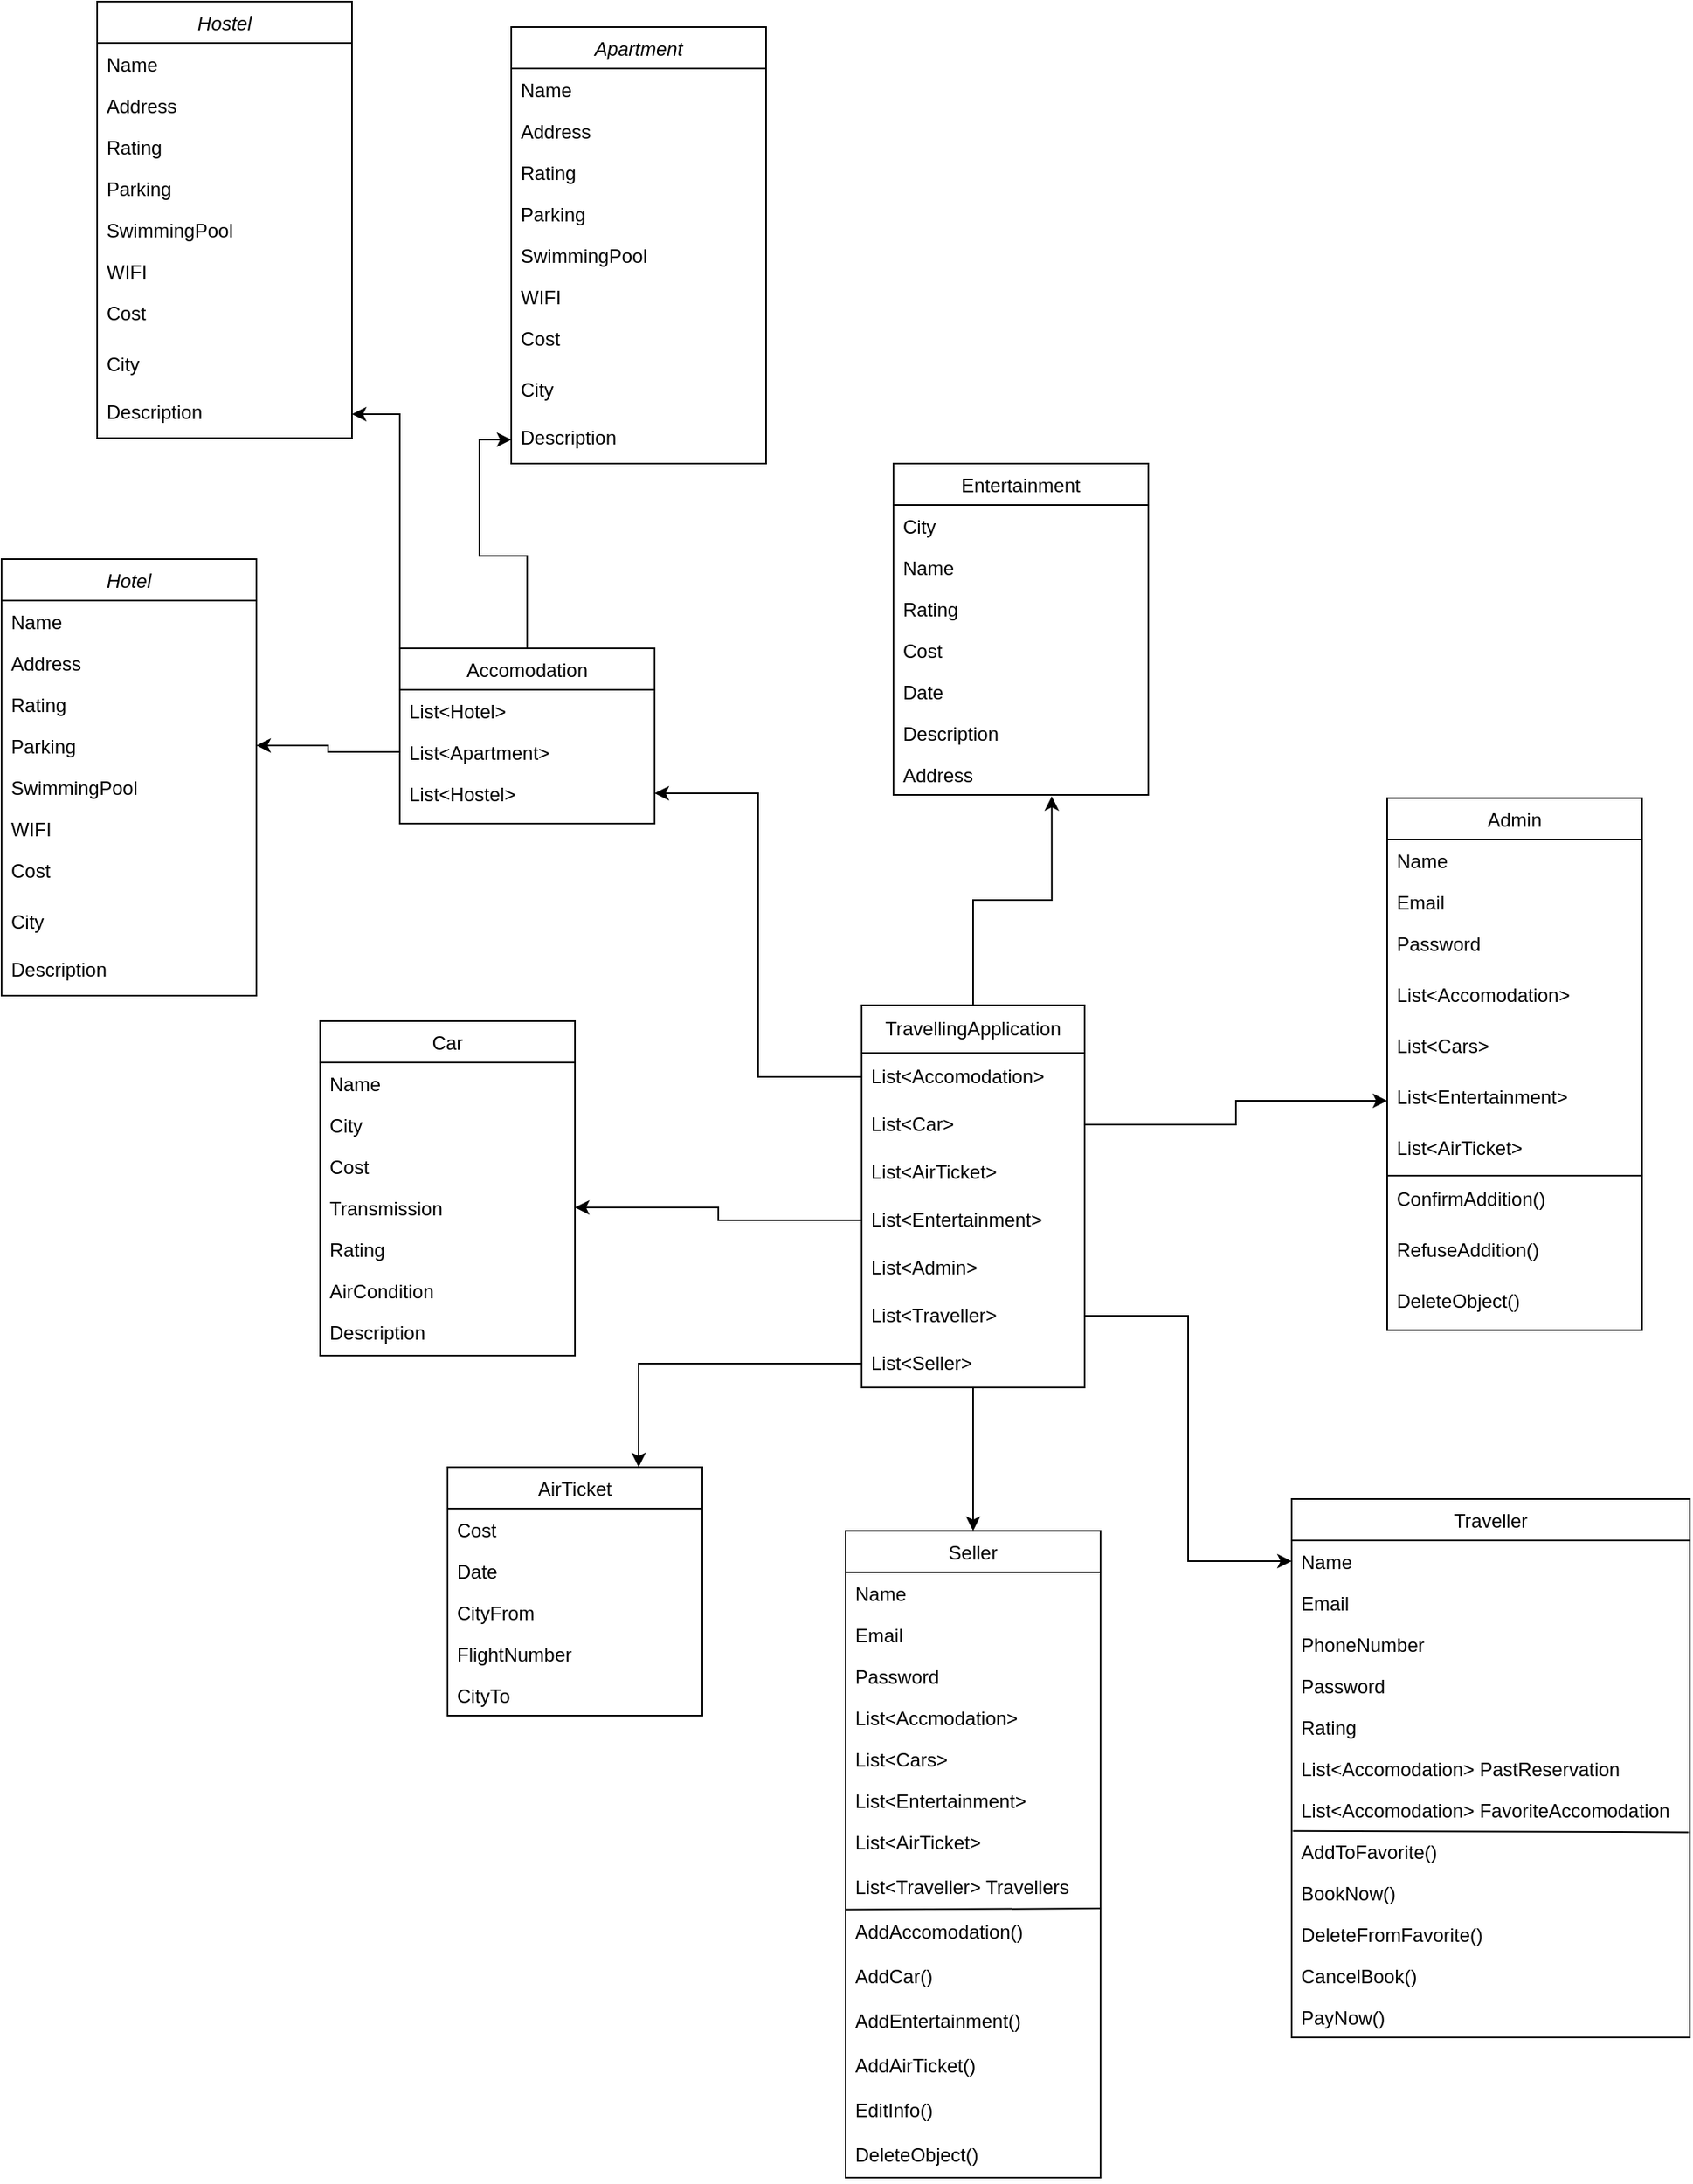 <mxfile version="24.0.2" type="device">
  <diagram id="C5RBs43oDa-KdzZeNtuy" name="Page-1">
    <mxGraphModel dx="1994" dy="1797" grid="1" gridSize="10" guides="1" tooltips="1" connect="1" arrows="1" fold="1" page="1" pageScale="1" pageWidth="827" pageHeight="1169" math="0" shadow="0">
      <root>
        <mxCell id="WIyWlLk6GJQsqaUBKTNV-0" />
        <mxCell id="WIyWlLk6GJQsqaUBKTNV-1" parent="WIyWlLk6GJQsqaUBKTNV-0" />
        <mxCell id="zkfFHV4jXpPFQw0GAbJ--0" value="Hostel" style="swimlane;fontStyle=2;align=center;verticalAlign=top;childLayout=stackLayout;horizontal=1;startSize=26;horizontalStack=0;resizeParent=1;resizeLast=0;collapsible=1;marginBottom=0;rounded=0;shadow=0;strokeWidth=1;" parent="WIyWlLk6GJQsqaUBKTNV-1" vertex="1">
          <mxGeometry x="-100" y="-800" width="160" height="274" as="geometry">
            <mxRectangle x="230" y="140" width="160" height="26" as="alternateBounds" />
          </mxGeometry>
        </mxCell>
        <mxCell id="zkfFHV4jXpPFQw0GAbJ--1" value="Name" style="text;align=left;verticalAlign=top;spacingLeft=4;spacingRight=4;overflow=hidden;rotatable=0;points=[[0,0.5],[1,0.5]];portConstraint=eastwest;" parent="zkfFHV4jXpPFQw0GAbJ--0" vertex="1">
          <mxGeometry y="26" width="160" height="26" as="geometry" />
        </mxCell>
        <mxCell id="zkfFHV4jXpPFQw0GAbJ--3" value="Address" style="text;align=left;verticalAlign=top;spacingLeft=4;spacingRight=4;overflow=hidden;rotatable=0;points=[[0,0.5],[1,0.5]];portConstraint=eastwest;rounded=0;shadow=0;html=0;" parent="zkfFHV4jXpPFQw0GAbJ--0" vertex="1">
          <mxGeometry y="52" width="160" height="26" as="geometry" />
        </mxCell>
        <mxCell id="sXOB8Q_TNyEYJXROj7rv-13" value="Rating" style="text;align=left;verticalAlign=top;spacingLeft=4;spacingRight=4;overflow=hidden;rotatable=0;points=[[0,0.5],[1,0.5]];portConstraint=eastwest;rounded=0;shadow=0;html=0;" vertex="1" parent="zkfFHV4jXpPFQw0GAbJ--0">
          <mxGeometry y="78" width="160" height="26" as="geometry" />
        </mxCell>
        <mxCell id="sXOB8Q_TNyEYJXROj7rv-14" value="Parking" style="text;align=left;verticalAlign=top;spacingLeft=4;spacingRight=4;overflow=hidden;rotatable=0;points=[[0,0.5],[1,0.5]];portConstraint=eastwest;rounded=0;shadow=0;html=0;" vertex="1" parent="zkfFHV4jXpPFQw0GAbJ--0">
          <mxGeometry y="104" width="160" height="26" as="geometry" />
        </mxCell>
        <mxCell id="sXOB8Q_TNyEYJXROj7rv-15" value="SwimmingPool" style="text;align=left;verticalAlign=top;spacingLeft=4;spacingRight=4;overflow=hidden;rotatable=0;points=[[0,0.5],[1,0.5]];portConstraint=eastwest;rounded=0;shadow=0;html=0;" vertex="1" parent="zkfFHV4jXpPFQw0GAbJ--0">
          <mxGeometry y="130" width="160" height="26" as="geometry" />
        </mxCell>
        <mxCell id="sXOB8Q_TNyEYJXROj7rv-16" value="WIFI" style="text;align=left;verticalAlign=top;spacingLeft=4;spacingRight=4;overflow=hidden;rotatable=0;points=[[0,0.5],[1,0.5]];portConstraint=eastwest;rounded=0;shadow=0;html=0;" vertex="1" parent="zkfFHV4jXpPFQw0GAbJ--0">
          <mxGeometry y="156" width="160" height="26" as="geometry" />
        </mxCell>
        <mxCell id="sXOB8Q_TNyEYJXROj7rv-17" value="Cost" style="text;align=left;verticalAlign=top;spacingLeft=4;spacingRight=4;overflow=hidden;rotatable=0;points=[[0,0.5],[1,0.5]];portConstraint=eastwest;rounded=0;shadow=0;html=0;" vertex="1" parent="zkfFHV4jXpPFQw0GAbJ--0">
          <mxGeometry y="182" width="160" height="32" as="geometry" />
        </mxCell>
        <mxCell id="sXOB8Q_TNyEYJXROj7rv-19" value="City" style="text;align=left;verticalAlign=top;spacingLeft=4;spacingRight=4;overflow=hidden;rotatable=0;points=[[0,0.5],[1,0.5]];portConstraint=eastwest;rounded=0;shadow=0;html=0;" vertex="1" parent="zkfFHV4jXpPFQw0GAbJ--0">
          <mxGeometry y="214" width="160" height="30" as="geometry" />
        </mxCell>
        <mxCell id="sXOB8Q_TNyEYJXROj7rv-33" value="Description" style="text;align=left;verticalAlign=top;spacingLeft=4;spacingRight=4;overflow=hidden;rotatable=0;points=[[0,0.5],[1,0.5]];portConstraint=eastwest;rounded=0;shadow=0;html=0;" vertex="1" parent="zkfFHV4jXpPFQw0GAbJ--0">
          <mxGeometry y="244" width="160" height="30" as="geometry" />
        </mxCell>
        <mxCell id="zkfFHV4jXpPFQw0GAbJ--6" value="AirTicket" style="swimlane;fontStyle=0;align=center;verticalAlign=top;childLayout=stackLayout;horizontal=1;startSize=26;horizontalStack=0;resizeParent=1;resizeLast=0;collapsible=1;marginBottom=0;rounded=0;shadow=0;strokeWidth=1;" parent="WIyWlLk6GJQsqaUBKTNV-1" vertex="1">
          <mxGeometry x="120" y="120" width="160" height="156" as="geometry">
            <mxRectangle x="130" y="380" width="160" height="26" as="alternateBounds" />
          </mxGeometry>
        </mxCell>
        <mxCell id="zkfFHV4jXpPFQw0GAbJ--7" value="Cost" style="text;align=left;verticalAlign=top;spacingLeft=4;spacingRight=4;overflow=hidden;rotatable=0;points=[[0,0.5],[1,0.5]];portConstraint=eastwest;" parent="zkfFHV4jXpPFQw0GAbJ--6" vertex="1">
          <mxGeometry y="26" width="160" height="26" as="geometry" />
        </mxCell>
        <mxCell id="zkfFHV4jXpPFQw0GAbJ--8" value="Date" style="text;align=left;verticalAlign=top;spacingLeft=4;spacingRight=4;overflow=hidden;rotatable=0;points=[[0,0.5],[1,0.5]];portConstraint=eastwest;rounded=0;shadow=0;html=0;" parent="zkfFHV4jXpPFQw0GAbJ--6" vertex="1">
          <mxGeometry y="52" width="160" height="26" as="geometry" />
        </mxCell>
        <mxCell id="zkfFHV4jXpPFQw0GAbJ--10" value="CityFrom" style="text;align=left;verticalAlign=top;spacingLeft=4;spacingRight=4;overflow=hidden;rotatable=0;points=[[0,0.5],[1,0.5]];portConstraint=eastwest;fontStyle=0" parent="zkfFHV4jXpPFQw0GAbJ--6" vertex="1">
          <mxGeometry y="78" width="160" height="26" as="geometry" />
        </mxCell>
        <mxCell id="zkfFHV4jXpPFQw0GAbJ--11" value="FlightNumber" style="text;align=left;verticalAlign=top;spacingLeft=4;spacingRight=4;overflow=hidden;rotatable=0;points=[[0,0.5],[1,0.5]];portConstraint=eastwest;" parent="zkfFHV4jXpPFQw0GAbJ--6" vertex="1">
          <mxGeometry y="104" width="160" height="26" as="geometry" />
        </mxCell>
        <mxCell id="sXOB8Q_TNyEYJXROj7rv-27" value="CityTo" style="text;align=left;verticalAlign=top;spacingLeft=4;spacingRight=4;overflow=hidden;rotatable=0;points=[[0,0.5],[1,0.5]];portConstraint=eastwest;" vertex="1" parent="zkfFHV4jXpPFQw0GAbJ--6">
          <mxGeometry y="130" width="160" height="26" as="geometry" />
        </mxCell>
        <mxCell id="zkfFHV4jXpPFQw0GAbJ--13" value="Entertainment" style="swimlane;fontStyle=0;align=center;verticalAlign=top;childLayout=stackLayout;horizontal=1;startSize=26;horizontalStack=0;resizeParent=1;resizeLast=0;collapsible=1;marginBottom=0;rounded=0;shadow=0;strokeWidth=1;" parent="WIyWlLk6GJQsqaUBKTNV-1" vertex="1">
          <mxGeometry x="400" y="-510" width="160" height="208" as="geometry">
            <mxRectangle x="340" y="380" width="170" height="26" as="alternateBounds" />
          </mxGeometry>
        </mxCell>
        <mxCell id="zkfFHV4jXpPFQw0GAbJ--14" value="City" style="text;align=left;verticalAlign=top;spacingLeft=4;spacingRight=4;overflow=hidden;rotatable=0;points=[[0,0.5],[1,0.5]];portConstraint=eastwest;" parent="zkfFHV4jXpPFQw0GAbJ--13" vertex="1">
          <mxGeometry y="26" width="160" height="26" as="geometry" />
        </mxCell>
        <mxCell id="sXOB8Q_TNyEYJXROj7rv-30" value="Name" style="text;align=left;verticalAlign=top;spacingLeft=4;spacingRight=4;overflow=hidden;rotatable=0;points=[[0,0.5],[1,0.5]];portConstraint=eastwest;" vertex="1" parent="zkfFHV4jXpPFQw0GAbJ--13">
          <mxGeometry y="52" width="160" height="26" as="geometry" />
        </mxCell>
        <mxCell id="sXOB8Q_TNyEYJXROj7rv-29" value="Rating" style="text;align=left;verticalAlign=top;spacingLeft=4;spacingRight=4;overflow=hidden;rotatable=0;points=[[0,0.5],[1,0.5]];portConstraint=eastwest;" vertex="1" parent="zkfFHV4jXpPFQw0GAbJ--13">
          <mxGeometry y="78" width="160" height="26" as="geometry" />
        </mxCell>
        <mxCell id="sXOB8Q_TNyEYJXROj7rv-28" value="Cost" style="text;align=left;verticalAlign=top;spacingLeft=4;spacingRight=4;overflow=hidden;rotatable=0;points=[[0,0.5],[1,0.5]];portConstraint=eastwest;" vertex="1" parent="zkfFHV4jXpPFQw0GAbJ--13">
          <mxGeometry y="104" width="160" height="26" as="geometry" />
        </mxCell>
        <mxCell id="sXOB8Q_TNyEYJXROj7rv-31" value="Date" style="text;align=left;verticalAlign=top;spacingLeft=4;spacingRight=4;overflow=hidden;rotatable=0;points=[[0,0.5],[1,0.5]];portConstraint=eastwest;" vertex="1" parent="zkfFHV4jXpPFQw0GAbJ--13">
          <mxGeometry y="130" width="160" height="26" as="geometry" />
        </mxCell>
        <mxCell id="sXOB8Q_TNyEYJXROj7rv-32" value="Description" style="text;align=left;verticalAlign=top;spacingLeft=4;spacingRight=4;overflow=hidden;rotatable=0;points=[[0,0.5],[1,0.5]];portConstraint=eastwest;" vertex="1" parent="zkfFHV4jXpPFQw0GAbJ--13">
          <mxGeometry y="156" width="160" height="26" as="geometry" />
        </mxCell>
        <mxCell id="sXOB8Q_TNyEYJXROj7rv-35" value="Address" style="text;align=left;verticalAlign=top;spacingLeft=4;spacingRight=4;overflow=hidden;rotatable=0;points=[[0,0.5],[1,0.5]];portConstraint=eastwest;" vertex="1" parent="zkfFHV4jXpPFQw0GAbJ--13">
          <mxGeometry y="182" width="160" height="26" as="geometry" />
        </mxCell>
        <mxCell id="zkfFHV4jXpPFQw0GAbJ--17" value="Car" style="swimlane;fontStyle=0;align=center;verticalAlign=top;childLayout=stackLayout;horizontal=1;startSize=26;horizontalStack=0;resizeParent=1;resizeLast=0;collapsible=1;marginBottom=0;rounded=0;shadow=0;strokeWidth=1;" parent="WIyWlLk6GJQsqaUBKTNV-1" vertex="1">
          <mxGeometry x="40" y="-160" width="160" height="210" as="geometry">
            <mxRectangle x="550" y="140" width="160" height="26" as="alternateBounds" />
          </mxGeometry>
        </mxCell>
        <mxCell id="zkfFHV4jXpPFQw0GAbJ--18" value="Name" style="text;align=left;verticalAlign=top;spacingLeft=4;spacingRight=4;overflow=hidden;rotatable=0;points=[[0,0.5],[1,0.5]];portConstraint=eastwest;" parent="zkfFHV4jXpPFQw0GAbJ--17" vertex="1">
          <mxGeometry y="26" width="160" height="26" as="geometry" />
        </mxCell>
        <mxCell id="zkfFHV4jXpPFQw0GAbJ--19" value="City" style="text;align=left;verticalAlign=top;spacingLeft=4;spacingRight=4;overflow=hidden;rotatable=0;points=[[0,0.5],[1,0.5]];portConstraint=eastwest;rounded=0;shadow=0;html=0;" parent="zkfFHV4jXpPFQw0GAbJ--17" vertex="1">
          <mxGeometry y="52" width="160" height="26" as="geometry" />
        </mxCell>
        <mxCell id="zkfFHV4jXpPFQw0GAbJ--20" value="Cost" style="text;align=left;verticalAlign=top;spacingLeft=4;spacingRight=4;overflow=hidden;rotatable=0;points=[[0,0.5],[1,0.5]];portConstraint=eastwest;rounded=0;shadow=0;html=0;" parent="zkfFHV4jXpPFQw0GAbJ--17" vertex="1">
          <mxGeometry y="78" width="160" height="26" as="geometry" />
        </mxCell>
        <mxCell id="sXOB8Q_TNyEYJXROj7rv-21" value="Transmission" style="text;align=left;verticalAlign=top;spacingLeft=4;spacingRight=4;overflow=hidden;rotatable=0;points=[[0,0.5],[1,0.5]];portConstraint=eastwest;rounded=0;shadow=0;html=0;" vertex="1" parent="zkfFHV4jXpPFQw0GAbJ--17">
          <mxGeometry y="104" width="160" height="26" as="geometry" />
        </mxCell>
        <mxCell id="sXOB8Q_TNyEYJXROj7rv-20" value="Rating" style="text;align=left;verticalAlign=top;spacingLeft=4;spacingRight=4;overflow=hidden;rotatable=0;points=[[0,0.5],[1,0.5]];portConstraint=eastwest;rounded=0;shadow=0;html=0;" vertex="1" parent="zkfFHV4jXpPFQw0GAbJ--17">
          <mxGeometry y="130" width="160" height="26" as="geometry" />
        </mxCell>
        <mxCell id="sXOB8Q_TNyEYJXROj7rv-22" value="AirCondition" style="text;align=left;verticalAlign=top;spacingLeft=4;spacingRight=4;overflow=hidden;rotatable=0;points=[[0,0.5],[1,0.5]];portConstraint=eastwest;rounded=0;shadow=0;html=0;" vertex="1" parent="zkfFHV4jXpPFQw0GAbJ--17">
          <mxGeometry y="156" width="160" height="26" as="geometry" />
        </mxCell>
        <mxCell id="sXOB8Q_TNyEYJXROj7rv-34" value="Description" style="text;align=left;verticalAlign=top;spacingLeft=4;spacingRight=4;overflow=hidden;rotatable=0;points=[[0,0.5],[1,0.5]];portConstraint=eastwest;rounded=0;shadow=0;html=0;" vertex="1" parent="zkfFHV4jXpPFQw0GAbJ--17">
          <mxGeometry y="182" width="160" height="26" as="geometry" />
        </mxCell>
        <mxCell id="sXOB8Q_TNyEYJXROj7rv-131" style="edgeStyle=orthogonalEdgeStyle;rounded=0;orthogonalLoop=1;jettySize=auto;html=1;entryX=0.5;entryY=0;entryDx=0;entryDy=0;" edge="1" parent="WIyWlLk6GJQsqaUBKTNV-1" source="sXOB8Q_TNyEYJXROj7rv-2" target="sXOB8Q_TNyEYJXROj7rv-52">
          <mxGeometry relative="1" as="geometry" />
        </mxCell>
        <mxCell id="sXOB8Q_TNyEYJXROj7rv-2" value="TravellingApplication" style="swimlane;fontStyle=0;childLayout=stackLayout;horizontal=1;startSize=30;horizontalStack=0;resizeParent=1;resizeParentMax=0;resizeLast=0;collapsible=1;marginBottom=0;whiteSpace=wrap;html=1;" vertex="1" parent="WIyWlLk6GJQsqaUBKTNV-1">
          <mxGeometry x="380" y="-170" width="140" height="240" as="geometry" />
        </mxCell>
        <mxCell id="sXOB8Q_TNyEYJXROj7rv-3" value="List&amp;lt;Accomodation&amp;gt;" style="text;strokeColor=none;fillColor=none;align=left;verticalAlign=middle;spacingLeft=4;spacingRight=4;overflow=hidden;points=[[0,0.5],[1,0.5]];portConstraint=eastwest;rotatable=0;whiteSpace=wrap;html=1;" vertex="1" parent="sXOB8Q_TNyEYJXROj7rv-2">
          <mxGeometry y="30" width="140" height="30" as="geometry" />
        </mxCell>
        <mxCell id="sXOB8Q_TNyEYJXROj7rv-4" value="List&amp;lt;Car&amp;gt;" style="text;strokeColor=none;fillColor=none;align=left;verticalAlign=middle;spacingLeft=4;spacingRight=4;overflow=hidden;points=[[0,0.5],[1,0.5]];portConstraint=eastwest;rotatable=0;whiteSpace=wrap;html=1;" vertex="1" parent="sXOB8Q_TNyEYJXROj7rv-2">
          <mxGeometry y="60" width="140" height="30" as="geometry" />
        </mxCell>
        <mxCell id="sXOB8Q_TNyEYJXROj7rv-5" value="List&amp;lt;AirTicket&amp;gt;" style="text;strokeColor=none;fillColor=none;align=left;verticalAlign=middle;spacingLeft=4;spacingRight=4;overflow=hidden;points=[[0,0.5],[1,0.5]];portConstraint=eastwest;rotatable=0;whiteSpace=wrap;html=1;" vertex="1" parent="sXOB8Q_TNyEYJXROj7rv-2">
          <mxGeometry y="90" width="140" height="30" as="geometry" />
        </mxCell>
        <mxCell id="sXOB8Q_TNyEYJXROj7rv-6" value="List&amp;lt;Entertainment&amp;gt;" style="text;strokeColor=none;fillColor=none;align=left;verticalAlign=middle;spacingLeft=4;spacingRight=4;overflow=hidden;points=[[0,0.5],[1,0.5]];portConstraint=eastwest;rotatable=0;whiteSpace=wrap;html=1;" vertex="1" parent="sXOB8Q_TNyEYJXROj7rv-2">
          <mxGeometry y="120" width="140" height="30" as="geometry" />
        </mxCell>
        <mxCell id="sXOB8Q_TNyEYJXROj7rv-9" value="List&amp;lt;Admin&amp;gt;" style="text;strokeColor=none;fillColor=none;align=left;verticalAlign=middle;spacingLeft=4;spacingRight=4;overflow=hidden;points=[[0,0.5],[1,0.5]];portConstraint=eastwest;rotatable=0;whiteSpace=wrap;html=1;" vertex="1" parent="sXOB8Q_TNyEYJXROj7rv-2">
          <mxGeometry y="150" width="140" height="30" as="geometry" />
        </mxCell>
        <mxCell id="sXOB8Q_TNyEYJXROj7rv-8" value="List&amp;lt;Traveller&amp;gt;" style="text;strokeColor=none;fillColor=none;align=left;verticalAlign=middle;spacingLeft=4;spacingRight=4;overflow=hidden;points=[[0,0.5],[1,0.5]];portConstraint=eastwest;rotatable=0;whiteSpace=wrap;html=1;" vertex="1" parent="sXOB8Q_TNyEYJXROj7rv-2">
          <mxGeometry y="180" width="140" height="30" as="geometry" />
        </mxCell>
        <mxCell id="sXOB8Q_TNyEYJXROj7rv-7" value="List&amp;lt;Seller&amp;gt;" style="text;strokeColor=none;fillColor=none;align=left;verticalAlign=middle;spacingLeft=4;spacingRight=4;overflow=hidden;points=[[0,0.5],[1,0.5]];portConstraint=eastwest;rotatable=0;whiteSpace=wrap;html=1;" vertex="1" parent="sXOB8Q_TNyEYJXROj7rv-2">
          <mxGeometry y="210" width="140" height="30" as="geometry" />
        </mxCell>
        <mxCell id="sXOB8Q_TNyEYJXROj7rv-36" value="Admin" style="swimlane;fontStyle=0;align=center;verticalAlign=top;childLayout=stackLayout;horizontal=1;startSize=26;horizontalStack=0;resizeParent=1;resizeLast=0;collapsible=1;marginBottom=0;rounded=0;shadow=0;strokeWidth=1;" vertex="1" parent="WIyWlLk6GJQsqaUBKTNV-1">
          <mxGeometry x="710" y="-300" width="160" height="334" as="geometry">
            <mxRectangle x="340" y="380" width="170" height="26" as="alternateBounds" />
          </mxGeometry>
        </mxCell>
        <mxCell id="sXOB8Q_TNyEYJXROj7rv-37" value="Name" style="text;align=left;verticalAlign=top;spacingLeft=4;spacingRight=4;overflow=hidden;rotatable=0;points=[[0,0.5],[1,0.5]];portConstraint=eastwest;" vertex="1" parent="sXOB8Q_TNyEYJXROj7rv-36">
          <mxGeometry y="26" width="160" height="26" as="geometry" />
        </mxCell>
        <mxCell id="sXOB8Q_TNyEYJXROj7rv-38" value="Email" style="text;align=left;verticalAlign=top;spacingLeft=4;spacingRight=4;overflow=hidden;rotatable=0;points=[[0,0.5],[1,0.5]];portConstraint=eastwest;" vertex="1" parent="sXOB8Q_TNyEYJXROj7rv-36">
          <mxGeometry y="52" width="160" height="26" as="geometry" />
        </mxCell>
        <mxCell id="sXOB8Q_TNyEYJXROj7rv-39" value="Password" style="text;align=left;verticalAlign=top;spacingLeft=4;spacingRight=4;overflow=hidden;rotatable=0;points=[[0,0.5],[1,0.5]];portConstraint=eastwest;" vertex="1" parent="sXOB8Q_TNyEYJXROj7rv-36">
          <mxGeometry y="78" width="160" height="32" as="geometry" />
        </mxCell>
        <mxCell id="sXOB8Q_TNyEYJXROj7rv-95" value="List&lt;Accomodation&gt;" style="text;align=left;verticalAlign=top;spacingLeft=4;spacingRight=4;overflow=hidden;rotatable=0;points=[[0,0.5],[1,0.5]];portConstraint=eastwest;" vertex="1" parent="sXOB8Q_TNyEYJXROj7rv-36">
          <mxGeometry y="110" width="160" height="32" as="geometry" />
        </mxCell>
        <mxCell id="sXOB8Q_TNyEYJXROj7rv-96" value="List&lt;Cars&gt;" style="text;align=left;verticalAlign=top;spacingLeft=4;spacingRight=4;overflow=hidden;rotatable=0;points=[[0,0.5],[1,0.5]];portConstraint=eastwest;" vertex="1" parent="sXOB8Q_TNyEYJXROj7rv-36">
          <mxGeometry y="142" width="160" height="32" as="geometry" />
        </mxCell>
        <mxCell id="sXOB8Q_TNyEYJXROj7rv-97" value="List&lt;Entertainment&gt;" style="text;align=left;verticalAlign=top;spacingLeft=4;spacingRight=4;overflow=hidden;rotatable=0;points=[[0,0.5],[1,0.5]];portConstraint=eastwest;" vertex="1" parent="sXOB8Q_TNyEYJXROj7rv-36">
          <mxGeometry y="174" width="160" height="32" as="geometry" />
        </mxCell>
        <mxCell id="sXOB8Q_TNyEYJXROj7rv-98" value="List&lt;AirTicket&gt;" style="text;align=left;verticalAlign=top;spacingLeft=4;spacingRight=4;overflow=hidden;rotatable=0;points=[[0,0.5],[1,0.5]];portConstraint=eastwest;" vertex="1" parent="sXOB8Q_TNyEYJXROj7rv-36">
          <mxGeometry y="206" width="160" height="32" as="geometry" />
        </mxCell>
        <mxCell id="sXOB8Q_TNyEYJXROj7rv-92" value="" style="endArrow=none;html=1;rounded=0;" edge="1" parent="sXOB8Q_TNyEYJXROj7rv-36">
          <mxGeometry width="50" height="50" relative="1" as="geometry">
            <mxPoint y="237.05" as="sourcePoint" />
            <mxPoint x="160" y="237.05" as="targetPoint" />
          </mxGeometry>
        </mxCell>
        <mxCell id="sXOB8Q_TNyEYJXROj7rv-94" value="ConfirmAddition()" style="text;align=left;verticalAlign=top;spacingLeft=4;spacingRight=4;overflow=hidden;rotatable=0;points=[[0,0.5],[1,0.5]];portConstraint=eastwest;" vertex="1" parent="sXOB8Q_TNyEYJXROj7rv-36">
          <mxGeometry y="238" width="160" height="32" as="geometry" />
        </mxCell>
        <mxCell id="sXOB8Q_TNyEYJXROj7rv-93" value="RefuseAddition()" style="text;align=left;verticalAlign=top;spacingLeft=4;spacingRight=4;overflow=hidden;rotatable=0;points=[[0,0.5],[1,0.5]];portConstraint=eastwest;" vertex="1" parent="sXOB8Q_TNyEYJXROj7rv-36">
          <mxGeometry y="270" width="160" height="32" as="geometry" />
        </mxCell>
        <mxCell id="sXOB8Q_TNyEYJXROj7rv-99" value="DeleteObject()" style="text;align=left;verticalAlign=top;spacingLeft=4;spacingRight=4;overflow=hidden;rotatable=0;points=[[0,0.5],[1,0.5]];portConstraint=eastwest;" vertex="1" parent="sXOB8Q_TNyEYJXROj7rv-36">
          <mxGeometry y="302" width="160" height="32" as="geometry" />
        </mxCell>
        <mxCell id="sXOB8Q_TNyEYJXROj7rv-44" value="Traveller" style="swimlane;fontStyle=0;align=center;verticalAlign=top;childLayout=stackLayout;horizontal=1;startSize=26;horizontalStack=0;resizeParent=1;resizeLast=0;collapsible=1;marginBottom=0;rounded=0;shadow=0;strokeWidth=1;" vertex="1" parent="WIyWlLk6GJQsqaUBKTNV-1">
          <mxGeometry x="650" y="140" width="250" height="338" as="geometry">
            <mxRectangle x="340" y="380" width="170" height="26" as="alternateBounds" />
          </mxGeometry>
        </mxCell>
        <mxCell id="sXOB8Q_TNyEYJXROj7rv-45" value="Name" style="text;align=left;verticalAlign=top;spacingLeft=4;spacingRight=4;overflow=hidden;rotatable=0;points=[[0,0.5],[1,0.5]];portConstraint=eastwest;" vertex="1" parent="sXOB8Q_TNyEYJXROj7rv-44">
          <mxGeometry y="26" width="250" height="26" as="geometry" />
        </mxCell>
        <mxCell id="sXOB8Q_TNyEYJXROj7rv-46" value="Email" style="text;align=left;verticalAlign=top;spacingLeft=4;spacingRight=4;overflow=hidden;rotatable=0;points=[[0,0.5],[1,0.5]];portConstraint=eastwest;" vertex="1" parent="sXOB8Q_TNyEYJXROj7rv-44">
          <mxGeometry y="52" width="250" height="26" as="geometry" />
        </mxCell>
        <mxCell id="sXOB8Q_TNyEYJXROj7rv-47" value="PhoneNumber" style="text;align=left;verticalAlign=top;spacingLeft=4;spacingRight=4;overflow=hidden;rotatable=0;points=[[0,0.5],[1,0.5]];portConstraint=eastwest;" vertex="1" parent="sXOB8Q_TNyEYJXROj7rv-44">
          <mxGeometry y="78" width="250" height="26" as="geometry" />
        </mxCell>
        <mxCell id="sXOB8Q_TNyEYJXROj7rv-48" value="Password" style="text;align=left;verticalAlign=top;spacingLeft=4;spacingRight=4;overflow=hidden;rotatable=0;points=[[0,0.5],[1,0.5]];portConstraint=eastwest;" vertex="1" parent="sXOB8Q_TNyEYJXROj7rv-44">
          <mxGeometry y="104" width="250" height="26" as="geometry" />
        </mxCell>
        <mxCell id="sXOB8Q_TNyEYJXROj7rv-49" value="Rating" style="text;align=left;verticalAlign=top;spacingLeft=4;spacingRight=4;overflow=hidden;rotatable=0;points=[[0,0.5],[1,0.5]];portConstraint=eastwest;" vertex="1" parent="sXOB8Q_TNyEYJXROj7rv-44">
          <mxGeometry y="130" width="250" height="26" as="geometry" />
        </mxCell>
        <mxCell id="sXOB8Q_TNyEYJXROj7rv-60" value="List&lt;Accomodation&gt; PastReservation" style="text;align=left;verticalAlign=top;spacingLeft=4;spacingRight=4;overflow=hidden;rotatable=0;points=[[0,0.5],[1,0.5]];portConstraint=eastwest;" vertex="1" parent="sXOB8Q_TNyEYJXROj7rv-44">
          <mxGeometry y="156" width="250" height="26" as="geometry" />
        </mxCell>
        <mxCell id="sXOB8Q_TNyEYJXROj7rv-61" value="List&lt;Accomodation&gt; FavoriteAccomodation" style="text;align=left;verticalAlign=top;spacingLeft=4;spacingRight=4;overflow=hidden;rotatable=0;points=[[0,0.5],[1,0.5]];portConstraint=eastwest;" vertex="1" parent="sXOB8Q_TNyEYJXROj7rv-44">
          <mxGeometry y="182" width="250" height="26" as="geometry" />
        </mxCell>
        <mxCell id="sXOB8Q_TNyEYJXROj7rv-108" value="AddToFavorite()" style="text;align=left;verticalAlign=top;spacingLeft=4;spacingRight=4;overflow=hidden;rotatable=0;points=[[0,0.5],[1,0.5]];portConstraint=eastwest;" vertex="1" parent="sXOB8Q_TNyEYJXROj7rv-44">
          <mxGeometry y="208" width="250" height="26" as="geometry" />
        </mxCell>
        <mxCell id="sXOB8Q_TNyEYJXROj7rv-110" value="BookNow()" style="text;align=left;verticalAlign=top;spacingLeft=4;spacingRight=4;overflow=hidden;rotatable=0;points=[[0,0.5],[1,0.5]];portConstraint=eastwest;" vertex="1" parent="sXOB8Q_TNyEYJXROj7rv-44">
          <mxGeometry y="234" width="250" height="26" as="geometry" />
        </mxCell>
        <mxCell id="sXOB8Q_TNyEYJXROj7rv-111" value="DeleteFromFavorite()" style="text;align=left;verticalAlign=top;spacingLeft=4;spacingRight=4;overflow=hidden;rotatable=0;points=[[0,0.5],[1,0.5]];portConstraint=eastwest;" vertex="1" parent="sXOB8Q_TNyEYJXROj7rv-44">
          <mxGeometry y="260" width="250" height="26" as="geometry" />
        </mxCell>
        <mxCell id="sXOB8Q_TNyEYJXROj7rv-112" value="CancelBook()" style="text;align=left;verticalAlign=top;spacingLeft=4;spacingRight=4;overflow=hidden;rotatable=0;points=[[0,0.5],[1,0.5]];portConstraint=eastwest;" vertex="1" parent="sXOB8Q_TNyEYJXROj7rv-44">
          <mxGeometry y="286" width="250" height="26" as="geometry" />
        </mxCell>
        <mxCell id="sXOB8Q_TNyEYJXROj7rv-113" value="PayNow()" style="text;align=left;verticalAlign=top;spacingLeft=4;spacingRight=4;overflow=hidden;rotatable=0;points=[[0,0.5],[1,0.5]];portConstraint=eastwest;" vertex="1" parent="sXOB8Q_TNyEYJXROj7rv-44">
          <mxGeometry y="312" width="250" height="26" as="geometry" />
        </mxCell>
        <mxCell id="sXOB8Q_TNyEYJXROj7rv-109" value="" style="endArrow=none;html=1;rounded=0;exitX=0.003;exitY=0.016;exitDx=0;exitDy=0;exitPerimeter=0;entryX=0.997;entryY=0.046;entryDx=0;entryDy=0;entryPerimeter=0;" edge="1" parent="sXOB8Q_TNyEYJXROj7rv-44" source="sXOB8Q_TNyEYJXROj7rv-108" target="sXOB8Q_TNyEYJXROj7rv-108">
          <mxGeometry width="50" height="50" relative="1" as="geometry">
            <mxPoint x="40" y="220" as="sourcePoint" />
            <mxPoint x="90" y="170" as="targetPoint" />
          </mxGeometry>
        </mxCell>
        <mxCell id="sXOB8Q_TNyEYJXROj7rv-52" value="Seller" style="swimlane;fontStyle=0;align=center;verticalAlign=top;childLayout=stackLayout;horizontal=1;startSize=26;horizontalStack=0;resizeParent=1;resizeLast=0;collapsible=1;marginBottom=0;rounded=0;shadow=0;strokeWidth=1;" vertex="1" parent="WIyWlLk6GJQsqaUBKTNV-1">
          <mxGeometry x="370" y="160" width="160" height="406" as="geometry">
            <mxRectangle x="340" y="380" width="170" height="26" as="alternateBounds" />
          </mxGeometry>
        </mxCell>
        <mxCell id="sXOB8Q_TNyEYJXROj7rv-53" value="Name" style="text;align=left;verticalAlign=top;spacingLeft=4;spacingRight=4;overflow=hidden;rotatable=0;points=[[0,0.5],[1,0.5]];portConstraint=eastwest;" vertex="1" parent="sXOB8Q_TNyEYJXROj7rv-52">
          <mxGeometry y="26" width="160" height="26" as="geometry" />
        </mxCell>
        <mxCell id="sXOB8Q_TNyEYJXROj7rv-54" value="Email" style="text;align=left;verticalAlign=top;spacingLeft=4;spacingRight=4;overflow=hidden;rotatable=0;points=[[0,0.5],[1,0.5]];portConstraint=eastwest;" vertex="1" parent="sXOB8Q_TNyEYJXROj7rv-52">
          <mxGeometry y="52" width="160" height="26" as="geometry" />
        </mxCell>
        <mxCell id="sXOB8Q_TNyEYJXROj7rv-55" value="Password" style="text;align=left;verticalAlign=top;spacingLeft=4;spacingRight=4;overflow=hidden;rotatable=0;points=[[0,0.5],[1,0.5]];portConstraint=eastwest;" vertex="1" parent="sXOB8Q_TNyEYJXROj7rv-52">
          <mxGeometry y="78" width="160" height="26" as="geometry" />
        </mxCell>
        <mxCell id="sXOB8Q_TNyEYJXROj7rv-56" value="List&lt;Accmodation&gt;" style="text;align=left;verticalAlign=top;spacingLeft=4;spacingRight=4;overflow=hidden;rotatable=0;points=[[0,0.5],[1,0.5]];portConstraint=eastwest;" vertex="1" parent="sXOB8Q_TNyEYJXROj7rv-52">
          <mxGeometry y="104" width="160" height="26" as="geometry" />
        </mxCell>
        <mxCell id="sXOB8Q_TNyEYJXROj7rv-57" value="List&lt;Cars&gt;" style="text;align=left;verticalAlign=top;spacingLeft=4;spacingRight=4;overflow=hidden;rotatable=0;points=[[0,0.5],[1,0.5]];portConstraint=eastwest;" vertex="1" parent="sXOB8Q_TNyEYJXROj7rv-52">
          <mxGeometry y="130" width="160" height="26" as="geometry" />
        </mxCell>
        <mxCell id="sXOB8Q_TNyEYJXROj7rv-58" value="List&lt;Entertainment&gt;" style="text;align=left;verticalAlign=top;spacingLeft=4;spacingRight=4;overflow=hidden;rotatable=0;points=[[0,0.5],[1,0.5]];portConstraint=eastwest;" vertex="1" parent="sXOB8Q_TNyEYJXROj7rv-52">
          <mxGeometry y="156" width="160" height="26" as="geometry" />
        </mxCell>
        <mxCell id="sXOB8Q_TNyEYJXROj7rv-59" value="List&lt;AirTicket&gt;" style="text;align=left;verticalAlign=top;spacingLeft=4;spacingRight=4;overflow=hidden;rotatable=0;points=[[0,0.5],[1,0.5]];portConstraint=eastwest;" vertex="1" parent="sXOB8Q_TNyEYJXROj7rv-52">
          <mxGeometry y="182" width="160" height="28" as="geometry" />
        </mxCell>
        <mxCell id="sXOB8Q_TNyEYJXROj7rv-106" value="List&lt;Traveller&gt; Travellers" style="text;align=left;verticalAlign=top;spacingLeft=4;spacingRight=4;overflow=hidden;rotatable=0;points=[[0,0.5],[1,0.5]];portConstraint=eastwest;" vertex="1" parent="sXOB8Q_TNyEYJXROj7rv-52">
          <mxGeometry y="210" width="160" height="28" as="geometry" />
        </mxCell>
        <mxCell id="sXOB8Q_TNyEYJXROj7rv-100" value="" style="endArrow=none;html=1;rounded=0;exitX=-0.002;exitY=1.107;exitDx=0;exitDy=0;exitPerimeter=0;entryX=0.993;entryY=1.08;entryDx=0;entryDy=0;entryPerimeter=0;" edge="1" parent="sXOB8Q_TNyEYJXROj7rv-52">
          <mxGeometry width="50" height="50" relative="1" as="geometry">
            <mxPoint x="0.4" y="237.806" as="sourcePoint" />
            <mxPoint x="159.6" y="237.05" as="targetPoint" />
          </mxGeometry>
        </mxCell>
        <mxCell id="sXOB8Q_TNyEYJXROj7rv-101" value="AddAccomodation()" style="text;align=left;verticalAlign=top;spacingLeft=4;spacingRight=4;overflow=hidden;rotatable=0;points=[[0,0.5],[1,0.5]];portConstraint=eastwest;" vertex="1" parent="sXOB8Q_TNyEYJXROj7rv-52">
          <mxGeometry y="238" width="160" height="28" as="geometry" />
        </mxCell>
        <mxCell id="sXOB8Q_TNyEYJXROj7rv-102" value="AddCar()" style="text;align=left;verticalAlign=top;spacingLeft=4;spacingRight=4;overflow=hidden;rotatable=0;points=[[0,0.5],[1,0.5]];portConstraint=eastwest;" vertex="1" parent="sXOB8Q_TNyEYJXROj7rv-52">
          <mxGeometry y="266" width="160" height="28" as="geometry" />
        </mxCell>
        <mxCell id="sXOB8Q_TNyEYJXROj7rv-104" value="AddEntertainment()" style="text;align=left;verticalAlign=top;spacingLeft=4;spacingRight=4;overflow=hidden;rotatable=0;points=[[0,0.5],[1,0.5]];portConstraint=eastwest;" vertex="1" parent="sXOB8Q_TNyEYJXROj7rv-52">
          <mxGeometry y="294" width="160" height="28" as="geometry" />
        </mxCell>
        <mxCell id="sXOB8Q_TNyEYJXROj7rv-103" value="AddAirTicket()" style="text;align=left;verticalAlign=top;spacingLeft=4;spacingRight=4;overflow=hidden;rotatable=0;points=[[0,0.5],[1,0.5]];portConstraint=eastwest;" vertex="1" parent="sXOB8Q_TNyEYJXROj7rv-52">
          <mxGeometry y="322" width="160" height="28" as="geometry" />
        </mxCell>
        <mxCell id="sXOB8Q_TNyEYJXROj7rv-105" value="EditInfo()" style="text;align=left;verticalAlign=top;spacingLeft=4;spacingRight=4;overflow=hidden;rotatable=0;points=[[0,0.5],[1,0.5]];portConstraint=eastwest;" vertex="1" parent="sXOB8Q_TNyEYJXROj7rv-52">
          <mxGeometry y="350" width="160" height="28" as="geometry" />
        </mxCell>
        <mxCell id="sXOB8Q_TNyEYJXROj7rv-107" value="DeleteObject()" style="text;align=left;verticalAlign=top;spacingLeft=4;spacingRight=4;overflow=hidden;rotatable=0;points=[[0,0.5],[1,0.5]];portConstraint=eastwest;" vertex="1" parent="sXOB8Q_TNyEYJXROj7rv-52">
          <mxGeometry y="378" width="160" height="28" as="geometry" />
        </mxCell>
        <mxCell id="sXOB8Q_TNyEYJXROj7rv-132" style="edgeStyle=orthogonalEdgeStyle;rounded=0;orthogonalLoop=1;jettySize=auto;html=1;exitX=0.5;exitY=0;exitDx=0;exitDy=0;entryX=0;entryY=0.5;entryDx=0;entryDy=0;" edge="1" parent="WIyWlLk6GJQsqaUBKTNV-1" source="sXOB8Q_TNyEYJXROj7rv-62" target="sXOB8Q_TNyEYJXROj7rv-91">
          <mxGeometry relative="1" as="geometry" />
        </mxCell>
        <mxCell id="sXOB8Q_TNyEYJXROj7rv-134" style="edgeStyle=orthogonalEdgeStyle;rounded=0;orthogonalLoop=1;jettySize=auto;html=1;exitX=0;exitY=0;exitDx=0;exitDy=0;" edge="1" parent="WIyWlLk6GJQsqaUBKTNV-1" source="sXOB8Q_TNyEYJXROj7rv-62" target="sXOB8Q_TNyEYJXROj7rv-33">
          <mxGeometry relative="1" as="geometry" />
        </mxCell>
        <mxCell id="sXOB8Q_TNyEYJXROj7rv-62" value="Accomodation" style="swimlane;fontStyle=0;align=center;verticalAlign=top;childLayout=stackLayout;horizontal=1;startSize=26;horizontalStack=0;resizeParent=1;resizeLast=0;collapsible=1;marginBottom=0;rounded=0;shadow=0;strokeWidth=1;" vertex="1" parent="WIyWlLk6GJQsqaUBKTNV-1">
          <mxGeometry x="90" y="-394" width="160" height="110" as="geometry">
            <mxRectangle x="130" y="380" width="160" height="26" as="alternateBounds" />
          </mxGeometry>
        </mxCell>
        <mxCell id="sXOB8Q_TNyEYJXROj7rv-63" value="List&lt;Hotel&gt;" style="text;align=left;verticalAlign=top;spacingLeft=4;spacingRight=4;overflow=hidden;rotatable=0;points=[[0,0.5],[1,0.5]];portConstraint=eastwest;" vertex="1" parent="sXOB8Q_TNyEYJXROj7rv-62">
          <mxGeometry y="26" width="160" height="26" as="geometry" />
        </mxCell>
        <mxCell id="sXOB8Q_TNyEYJXROj7rv-64" value="List&lt;Apartment&gt;" style="text;align=left;verticalAlign=top;spacingLeft=4;spacingRight=4;overflow=hidden;rotatable=0;points=[[0,0.5],[1,0.5]];portConstraint=eastwest;rounded=0;shadow=0;html=0;" vertex="1" parent="sXOB8Q_TNyEYJXROj7rv-62">
          <mxGeometry y="52" width="160" height="26" as="geometry" />
        </mxCell>
        <mxCell id="sXOB8Q_TNyEYJXROj7rv-66" value="List&lt;Hostel&gt;" style="text;align=left;verticalAlign=top;spacingLeft=4;spacingRight=4;overflow=hidden;rotatable=0;points=[[0,0.5],[1,0.5]];portConstraint=eastwest;" vertex="1" parent="sXOB8Q_TNyEYJXROj7rv-62">
          <mxGeometry y="78" width="160" height="26" as="geometry" />
        </mxCell>
        <mxCell id="sXOB8Q_TNyEYJXROj7rv-72" value="Hotel" style="swimlane;fontStyle=2;align=center;verticalAlign=top;childLayout=stackLayout;horizontal=1;startSize=26;horizontalStack=0;resizeParent=1;resizeLast=0;collapsible=1;marginBottom=0;rounded=0;shadow=0;strokeWidth=1;" vertex="1" parent="WIyWlLk6GJQsqaUBKTNV-1">
          <mxGeometry x="-160" y="-450" width="160" height="274" as="geometry">
            <mxRectangle x="230" y="140" width="160" height="26" as="alternateBounds" />
          </mxGeometry>
        </mxCell>
        <mxCell id="sXOB8Q_TNyEYJXROj7rv-73" value="Name" style="text;align=left;verticalAlign=top;spacingLeft=4;spacingRight=4;overflow=hidden;rotatable=0;points=[[0,0.5],[1,0.5]];portConstraint=eastwest;" vertex="1" parent="sXOB8Q_TNyEYJXROj7rv-72">
          <mxGeometry y="26" width="160" height="26" as="geometry" />
        </mxCell>
        <mxCell id="sXOB8Q_TNyEYJXROj7rv-74" value="Address" style="text;align=left;verticalAlign=top;spacingLeft=4;spacingRight=4;overflow=hidden;rotatable=0;points=[[0,0.5],[1,0.5]];portConstraint=eastwest;rounded=0;shadow=0;html=0;" vertex="1" parent="sXOB8Q_TNyEYJXROj7rv-72">
          <mxGeometry y="52" width="160" height="26" as="geometry" />
        </mxCell>
        <mxCell id="sXOB8Q_TNyEYJXROj7rv-75" value="Rating" style="text;align=left;verticalAlign=top;spacingLeft=4;spacingRight=4;overflow=hidden;rotatable=0;points=[[0,0.5],[1,0.5]];portConstraint=eastwest;rounded=0;shadow=0;html=0;" vertex="1" parent="sXOB8Q_TNyEYJXROj7rv-72">
          <mxGeometry y="78" width="160" height="26" as="geometry" />
        </mxCell>
        <mxCell id="sXOB8Q_TNyEYJXROj7rv-76" value="Parking" style="text;align=left;verticalAlign=top;spacingLeft=4;spacingRight=4;overflow=hidden;rotatable=0;points=[[0,0.5],[1,0.5]];portConstraint=eastwest;rounded=0;shadow=0;html=0;" vertex="1" parent="sXOB8Q_TNyEYJXROj7rv-72">
          <mxGeometry y="104" width="160" height="26" as="geometry" />
        </mxCell>
        <mxCell id="sXOB8Q_TNyEYJXROj7rv-77" value="SwimmingPool" style="text;align=left;verticalAlign=top;spacingLeft=4;spacingRight=4;overflow=hidden;rotatable=0;points=[[0,0.5],[1,0.5]];portConstraint=eastwest;rounded=0;shadow=0;html=0;" vertex="1" parent="sXOB8Q_TNyEYJXROj7rv-72">
          <mxGeometry y="130" width="160" height="26" as="geometry" />
        </mxCell>
        <mxCell id="sXOB8Q_TNyEYJXROj7rv-78" value="WIFI" style="text;align=left;verticalAlign=top;spacingLeft=4;spacingRight=4;overflow=hidden;rotatable=0;points=[[0,0.5],[1,0.5]];portConstraint=eastwest;rounded=0;shadow=0;html=0;" vertex="1" parent="sXOB8Q_TNyEYJXROj7rv-72">
          <mxGeometry y="156" width="160" height="26" as="geometry" />
        </mxCell>
        <mxCell id="sXOB8Q_TNyEYJXROj7rv-79" value="Cost" style="text;align=left;verticalAlign=top;spacingLeft=4;spacingRight=4;overflow=hidden;rotatable=0;points=[[0,0.5],[1,0.5]];portConstraint=eastwest;rounded=0;shadow=0;html=0;" vertex="1" parent="sXOB8Q_TNyEYJXROj7rv-72">
          <mxGeometry y="182" width="160" height="32" as="geometry" />
        </mxCell>
        <mxCell id="sXOB8Q_TNyEYJXROj7rv-80" value="City" style="text;align=left;verticalAlign=top;spacingLeft=4;spacingRight=4;overflow=hidden;rotatable=0;points=[[0,0.5],[1,0.5]];portConstraint=eastwest;rounded=0;shadow=0;html=0;" vertex="1" parent="sXOB8Q_TNyEYJXROj7rv-72">
          <mxGeometry y="214" width="160" height="30" as="geometry" />
        </mxCell>
        <mxCell id="sXOB8Q_TNyEYJXROj7rv-81" value="Description" style="text;align=left;verticalAlign=top;spacingLeft=4;spacingRight=4;overflow=hidden;rotatable=0;points=[[0,0.5],[1,0.5]];portConstraint=eastwest;rounded=0;shadow=0;html=0;" vertex="1" parent="sXOB8Q_TNyEYJXROj7rv-72">
          <mxGeometry y="244" width="160" height="30" as="geometry" />
        </mxCell>
        <mxCell id="sXOB8Q_TNyEYJXROj7rv-82" value="Apartment" style="swimlane;fontStyle=2;align=center;verticalAlign=top;childLayout=stackLayout;horizontal=1;startSize=26;horizontalStack=0;resizeParent=1;resizeLast=0;collapsible=1;marginBottom=0;rounded=0;shadow=0;strokeWidth=1;" vertex="1" parent="WIyWlLk6GJQsqaUBKTNV-1">
          <mxGeometry x="160" y="-784" width="160" height="274" as="geometry">
            <mxRectangle x="230" y="140" width="160" height="26" as="alternateBounds" />
          </mxGeometry>
        </mxCell>
        <mxCell id="sXOB8Q_TNyEYJXROj7rv-83" value="Name" style="text;align=left;verticalAlign=top;spacingLeft=4;spacingRight=4;overflow=hidden;rotatable=0;points=[[0,0.5],[1,0.5]];portConstraint=eastwest;" vertex="1" parent="sXOB8Q_TNyEYJXROj7rv-82">
          <mxGeometry y="26" width="160" height="26" as="geometry" />
        </mxCell>
        <mxCell id="sXOB8Q_TNyEYJXROj7rv-84" value="Address" style="text;align=left;verticalAlign=top;spacingLeft=4;spacingRight=4;overflow=hidden;rotatable=0;points=[[0,0.5],[1,0.5]];portConstraint=eastwest;rounded=0;shadow=0;html=0;" vertex="1" parent="sXOB8Q_TNyEYJXROj7rv-82">
          <mxGeometry y="52" width="160" height="26" as="geometry" />
        </mxCell>
        <mxCell id="sXOB8Q_TNyEYJXROj7rv-85" value="Rating" style="text;align=left;verticalAlign=top;spacingLeft=4;spacingRight=4;overflow=hidden;rotatable=0;points=[[0,0.5],[1,0.5]];portConstraint=eastwest;rounded=0;shadow=0;html=0;" vertex="1" parent="sXOB8Q_TNyEYJXROj7rv-82">
          <mxGeometry y="78" width="160" height="26" as="geometry" />
        </mxCell>
        <mxCell id="sXOB8Q_TNyEYJXROj7rv-86" value="Parking" style="text;align=left;verticalAlign=top;spacingLeft=4;spacingRight=4;overflow=hidden;rotatable=0;points=[[0,0.5],[1,0.5]];portConstraint=eastwest;rounded=0;shadow=0;html=0;" vertex="1" parent="sXOB8Q_TNyEYJXROj7rv-82">
          <mxGeometry y="104" width="160" height="26" as="geometry" />
        </mxCell>
        <mxCell id="sXOB8Q_TNyEYJXROj7rv-87" value="SwimmingPool" style="text;align=left;verticalAlign=top;spacingLeft=4;spacingRight=4;overflow=hidden;rotatable=0;points=[[0,0.5],[1,0.5]];portConstraint=eastwest;rounded=0;shadow=0;html=0;" vertex="1" parent="sXOB8Q_TNyEYJXROj7rv-82">
          <mxGeometry y="130" width="160" height="26" as="geometry" />
        </mxCell>
        <mxCell id="sXOB8Q_TNyEYJXROj7rv-88" value="WIFI" style="text;align=left;verticalAlign=top;spacingLeft=4;spacingRight=4;overflow=hidden;rotatable=0;points=[[0,0.5],[1,0.5]];portConstraint=eastwest;rounded=0;shadow=0;html=0;" vertex="1" parent="sXOB8Q_TNyEYJXROj7rv-82">
          <mxGeometry y="156" width="160" height="26" as="geometry" />
        </mxCell>
        <mxCell id="sXOB8Q_TNyEYJXROj7rv-89" value="Cost" style="text;align=left;verticalAlign=top;spacingLeft=4;spacingRight=4;overflow=hidden;rotatable=0;points=[[0,0.5],[1,0.5]];portConstraint=eastwest;rounded=0;shadow=0;html=0;" vertex="1" parent="sXOB8Q_TNyEYJXROj7rv-82">
          <mxGeometry y="182" width="160" height="32" as="geometry" />
        </mxCell>
        <mxCell id="sXOB8Q_TNyEYJXROj7rv-90" value="City" style="text;align=left;verticalAlign=top;spacingLeft=4;spacingRight=4;overflow=hidden;rotatable=0;points=[[0,0.5],[1,0.5]];portConstraint=eastwest;rounded=0;shadow=0;html=0;" vertex="1" parent="sXOB8Q_TNyEYJXROj7rv-82">
          <mxGeometry y="214" width="160" height="30" as="geometry" />
        </mxCell>
        <mxCell id="sXOB8Q_TNyEYJXROj7rv-91" value="Description" style="text;align=left;verticalAlign=top;spacingLeft=4;spacingRight=4;overflow=hidden;rotatable=0;points=[[0,0.5],[1,0.5]];portConstraint=eastwest;rounded=0;shadow=0;html=0;" vertex="1" parent="sXOB8Q_TNyEYJXROj7rv-82">
          <mxGeometry y="244" width="160" height="30" as="geometry" />
        </mxCell>
        <mxCell id="sXOB8Q_TNyEYJXROj7rv-124" style="edgeStyle=orthogonalEdgeStyle;rounded=0;orthogonalLoop=1;jettySize=auto;html=1;entryX=0.621;entryY=1.033;entryDx=0;entryDy=0;entryPerimeter=0;" edge="1" parent="WIyWlLk6GJQsqaUBKTNV-1" source="sXOB8Q_TNyEYJXROj7rv-2" target="sXOB8Q_TNyEYJXROj7rv-35">
          <mxGeometry relative="1" as="geometry" />
        </mxCell>
        <mxCell id="sXOB8Q_TNyEYJXROj7rv-126" style="edgeStyle=orthogonalEdgeStyle;rounded=0;orthogonalLoop=1;jettySize=auto;html=1;exitX=0;exitY=0.5;exitDx=0;exitDy=0;entryX=1;entryY=0.5;entryDx=0;entryDy=0;" edge="1" parent="WIyWlLk6GJQsqaUBKTNV-1" source="sXOB8Q_TNyEYJXROj7rv-3" target="sXOB8Q_TNyEYJXROj7rv-66">
          <mxGeometry relative="1" as="geometry" />
        </mxCell>
        <mxCell id="sXOB8Q_TNyEYJXROj7rv-127" style="edgeStyle=orthogonalEdgeStyle;rounded=0;orthogonalLoop=1;jettySize=auto;html=1;exitX=0;exitY=0.5;exitDx=0;exitDy=0;entryX=1;entryY=0.5;entryDx=0;entryDy=0;" edge="1" parent="WIyWlLk6GJQsqaUBKTNV-1" source="sXOB8Q_TNyEYJXROj7rv-6" target="sXOB8Q_TNyEYJXROj7rv-21">
          <mxGeometry relative="1" as="geometry" />
        </mxCell>
        <mxCell id="sXOB8Q_TNyEYJXROj7rv-128" style="edgeStyle=orthogonalEdgeStyle;rounded=0;orthogonalLoop=1;jettySize=auto;html=1;exitX=1;exitY=0.5;exitDx=0;exitDy=0;entryX=0;entryY=0.5;entryDx=0;entryDy=0;" edge="1" parent="WIyWlLk6GJQsqaUBKTNV-1" source="sXOB8Q_TNyEYJXROj7rv-4" target="sXOB8Q_TNyEYJXROj7rv-97">
          <mxGeometry relative="1" as="geometry" />
        </mxCell>
        <mxCell id="sXOB8Q_TNyEYJXROj7rv-129" style="edgeStyle=orthogonalEdgeStyle;rounded=0;orthogonalLoop=1;jettySize=auto;html=1;exitX=1;exitY=0.5;exitDx=0;exitDy=0;entryX=0;entryY=0.5;entryDx=0;entryDy=0;" edge="1" parent="WIyWlLk6GJQsqaUBKTNV-1" source="sXOB8Q_TNyEYJXROj7rv-8" target="sXOB8Q_TNyEYJXROj7rv-45">
          <mxGeometry relative="1" as="geometry" />
        </mxCell>
        <mxCell id="sXOB8Q_TNyEYJXROj7rv-130" style="edgeStyle=orthogonalEdgeStyle;rounded=0;orthogonalLoop=1;jettySize=auto;html=1;exitX=0;exitY=0.5;exitDx=0;exitDy=0;entryX=0.75;entryY=0;entryDx=0;entryDy=0;" edge="1" parent="WIyWlLk6GJQsqaUBKTNV-1" source="sXOB8Q_TNyEYJXROj7rv-7" target="zkfFHV4jXpPFQw0GAbJ--6">
          <mxGeometry relative="1" as="geometry" />
        </mxCell>
        <mxCell id="sXOB8Q_TNyEYJXROj7rv-133" style="edgeStyle=orthogonalEdgeStyle;rounded=0;orthogonalLoop=1;jettySize=auto;html=1;exitX=0;exitY=0.5;exitDx=0;exitDy=0;entryX=1;entryY=0.5;entryDx=0;entryDy=0;" edge="1" parent="WIyWlLk6GJQsqaUBKTNV-1" source="sXOB8Q_TNyEYJXROj7rv-64" target="sXOB8Q_TNyEYJXROj7rv-76">
          <mxGeometry relative="1" as="geometry" />
        </mxCell>
      </root>
    </mxGraphModel>
  </diagram>
</mxfile>
